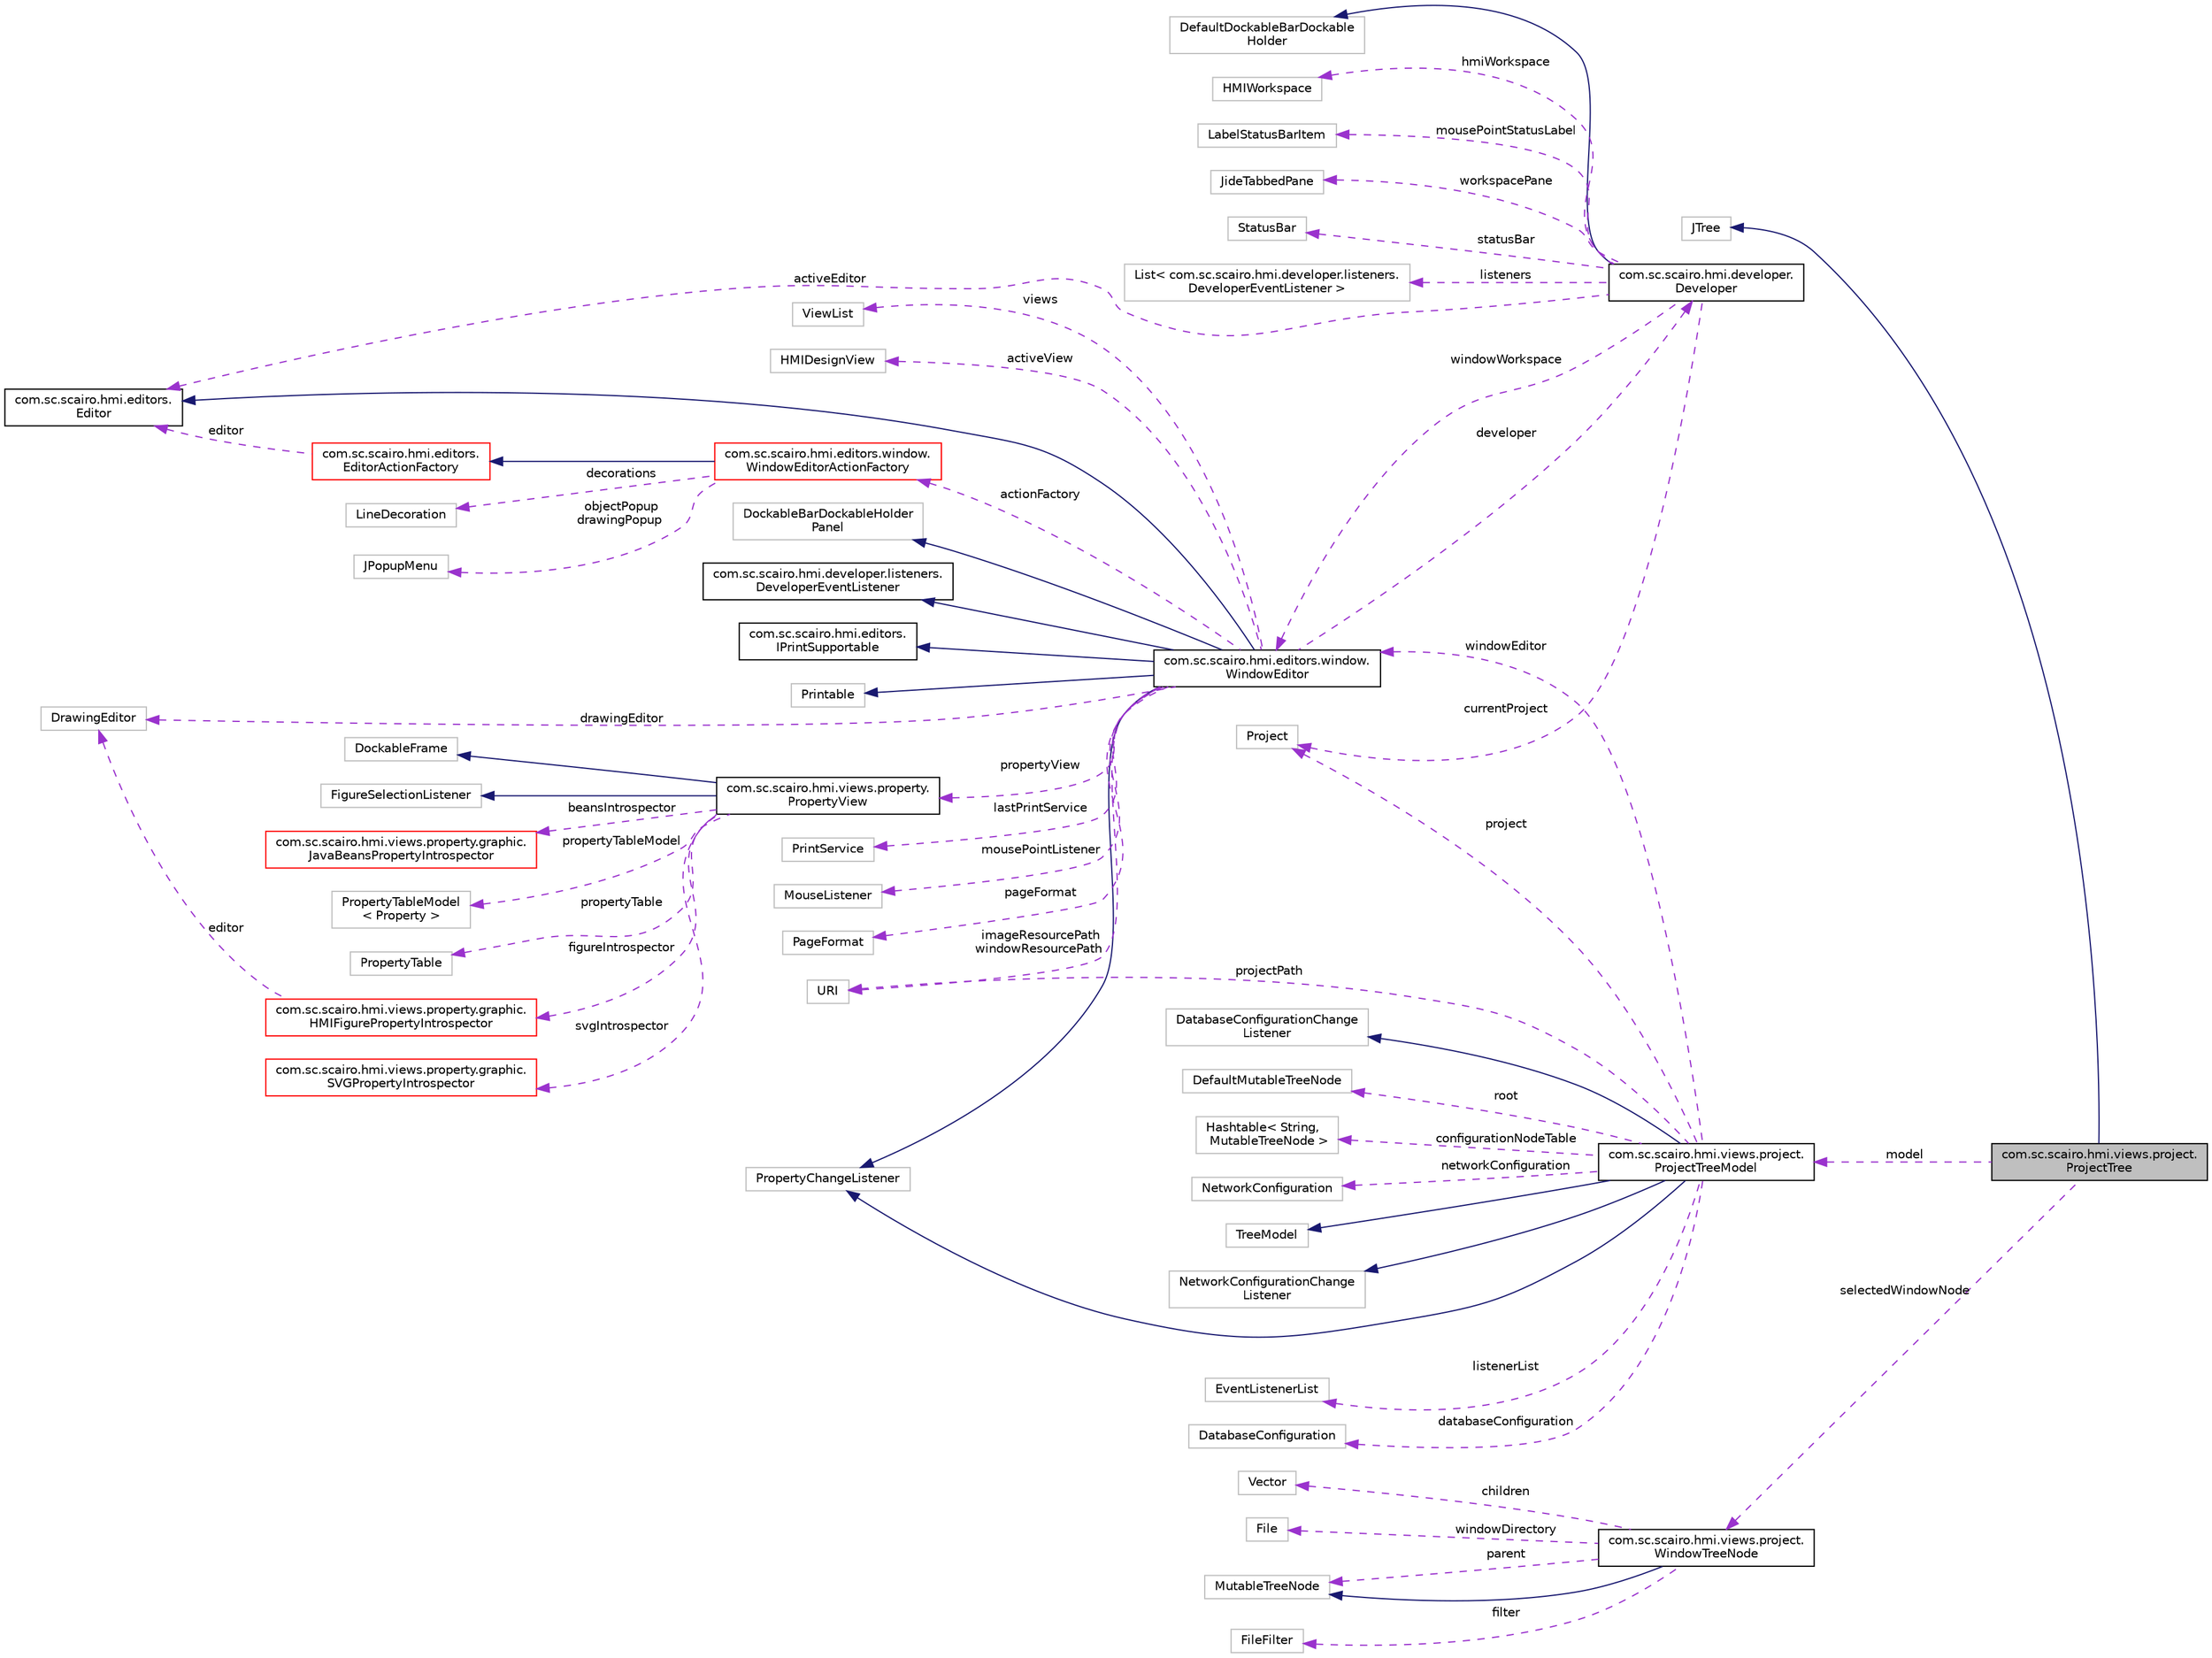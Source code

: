 digraph "com.sc.scairo.hmi.views.project.ProjectTree"
{
 // LATEX_PDF_SIZE
  edge [fontname="Helvetica",fontsize="10",labelfontname="Helvetica",labelfontsize="10"];
  node [fontname="Helvetica",fontsize="10",shape=record];
  rankdir="LR";
  Node1 [label="com.sc.scairo.hmi.views.project.\lProjectTree",height=0.2,width=0.4,color="black", fillcolor="grey75", style="filled", fontcolor="black",tooltip=" "];
  Node2 -> Node1 [dir="back",color="midnightblue",fontsize="10",style="solid",fontname="Helvetica"];
  Node2 [label="JTree",height=0.2,width=0.4,color="grey75", fillcolor="white", style="filled",tooltip=" "];
  Node3 -> Node1 [dir="back",color="darkorchid3",fontsize="10",style="dashed",label=" model" ,fontname="Helvetica"];
  Node3 [label="com.sc.scairo.hmi.views.project.\lProjectTreeModel",height=0.2,width=0.4,color="black", fillcolor="white", style="filled",URL="$classcom_1_1sc_1_1scairo_1_1hmi_1_1views_1_1project_1_1_project_tree_model.html",tooltip=" "];
  Node4 -> Node3 [dir="back",color="midnightblue",fontsize="10",style="solid",fontname="Helvetica"];
  Node4 [label="TreeModel",height=0.2,width=0.4,color="grey75", fillcolor="white", style="filled",tooltip=" "];
  Node5 -> Node3 [dir="back",color="midnightblue",fontsize="10",style="solid",fontname="Helvetica"];
  Node5 [label="NetworkConfigurationChange\lListener",height=0.2,width=0.4,color="grey75", fillcolor="white", style="filled",tooltip=" "];
  Node6 -> Node3 [dir="back",color="midnightblue",fontsize="10",style="solid",fontname="Helvetica"];
  Node6 [label="PropertyChangeListener",height=0.2,width=0.4,color="grey75", fillcolor="white", style="filled",tooltip=" "];
  Node7 -> Node3 [dir="back",color="midnightblue",fontsize="10",style="solid",fontname="Helvetica"];
  Node7 [label="DatabaseConfigurationChange\lListener",height=0.2,width=0.4,color="grey75", fillcolor="white", style="filled",tooltip=" "];
  Node8 -> Node3 [dir="back",color="darkorchid3",fontsize="10",style="dashed",label=" root" ,fontname="Helvetica"];
  Node8 [label="DefaultMutableTreeNode",height=0.2,width=0.4,color="grey75", fillcolor="white", style="filled",tooltip=" "];
  Node9 -> Node3 [dir="back",color="darkorchid3",fontsize="10",style="dashed",label=" windowEditor" ,fontname="Helvetica"];
  Node9 [label="com.sc.scairo.hmi.editors.window.\lWindowEditor",height=0.2,width=0.4,color="black", fillcolor="white", style="filled",URL="$classcom_1_1sc_1_1scairo_1_1hmi_1_1editors_1_1window_1_1_window_editor.html",tooltip=" "];
  Node10 -> Node9 [dir="back",color="midnightblue",fontsize="10",style="solid",fontname="Helvetica"];
  Node10 [label="DockableBarDockableHolder\lPanel",height=0.2,width=0.4,color="grey75", fillcolor="white", style="filled",tooltip=" "];
  Node11 -> Node9 [dir="back",color="midnightblue",fontsize="10",style="solid",fontname="Helvetica"];
  Node11 [label="com.sc.scairo.hmi.developer.listeners.\lDeveloperEventListener",height=0.2,width=0.4,color="black", fillcolor="white", style="filled",URL="$interfacecom_1_1sc_1_1scairo_1_1hmi_1_1developer_1_1listeners_1_1_developer_event_listener.html",tooltip=" "];
  Node6 -> Node9 [dir="back",color="midnightblue",fontsize="10",style="solid",fontname="Helvetica"];
  Node12 -> Node9 [dir="back",color="midnightblue",fontsize="10",style="solid",fontname="Helvetica"];
  Node12 [label="com.sc.scairo.hmi.editors.\lEditor",height=0.2,width=0.4,color="black", fillcolor="white", style="filled",URL="$interfacecom_1_1sc_1_1scairo_1_1hmi_1_1editors_1_1_editor.html",tooltip=" "];
  Node13 -> Node9 [dir="back",color="midnightblue",fontsize="10",style="solid",fontname="Helvetica"];
  Node13 [label="com.sc.scairo.hmi.editors.\lIPrintSupportable",height=0.2,width=0.4,color="black", fillcolor="white", style="filled",URL="$interfacecom_1_1sc_1_1scairo_1_1hmi_1_1editors_1_1_i_print_supportable.html",tooltip=" "];
  Node14 -> Node9 [dir="back",color="midnightblue",fontsize="10",style="solid",fontname="Helvetica"];
  Node14 [label="Printable",height=0.2,width=0.4,color="grey75", fillcolor="white", style="filled",tooltip=" "];
  Node15 -> Node9 [dir="back",color="darkorchid3",fontsize="10",style="dashed",label=" drawingEditor" ,fontname="Helvetica"];
  Node15 [label="DrawingEditor",height=0.2,width=0.4,color="grey75", fillcolor="white", style="filled",tooltip=" "];
  Node16 -> Node9 [dir="back",color="darkorchid3",fontsize="10",style="dashed",label=" lastPrintService" ,fontname="Helvetica"];
  Node16 [label="PrintService",height=0.2,width=0.4,color="grey75", fillcolor="white", style="filled",tooltip=" "];
  Node17 -> Node9 [dir="back",color="darkorchid3",fontsize="10",style="dashed",label=" mousePointListener" ,fontname="Helvetica"];
  Node17 [label="MouseListener",height=0.2,width=0.4,color="grey75", fillcolor="white", style="filled",tooltip=" "];
  Node18 -> Node9 [dir="back",color="darkorchid3",fontsize="10",style="dashed",label=" pageFormat" ,fontname="Helvetica"];
  Node18 [label="PageFormat",height=0.2,width=0.4,color="grey75", fillcolor="white", style="filled",tooltip=" "];
  Node19 -> Node9 [dir="back",color="darkorchid3",fontsize="10",style="dashed",label=" views" ,fontname="Helvetica"];
  Node19 [label="ViewList",height=0.2,width=0.4,color="grey75", fillcolor="white", style="filled",tooltip=" "];
  Node20 -> Node9 [dir="back",color="darkorchid3",fontsize="10",style="dashed",label=" imageResourcePath\nwindowResourcePath" ,fontname="Helvetica"];
  Node20 [label="URI",height=0.2,width=0.4,color="grey75", fillcolor="white", style="filled",tooltip=" "];
  Node21 -> Node9 [dir="back",color="darkorchid3",fontsize="10",style="dashed",label=" activeView" ,fontname="Helvetica"];
  Node21 [label="HMIDesignView",height=0.2,width=0.4,color="grey75", fillcolor="white", style="filled",tooltip=" "];
  Node22 -> Node9 [dir="back",color="darkorchid3",fontsize="10",style="dashed",label=" developer" ,fontname="Helvetica"];
  Node22 [label="com.sc.scairo.hmi.developer.\lDeveloper",height=0.2,width=0.4,color="black", fillcolor="white", style="filled",URL="$classcom_1_1sc_1_1scairo_1_1hmi_1_1developer_1_1_developer.html",tooltip=" "];
  Node23 -> Node22 [dir="back",color="midnightblue",fontsize="10",style="solid",fontname="Helvetica"];
  Node23 [label="DefaultDockableBarDockable\lHolder",height=0.2,width=0.4,color="grey75", fillcolor="white", style="filled",tooltip=" "];
  Node24 -> Node22 [dir="back",color="darkorchid3",fontsize="10",style="dashed",label=" hmiWorkspace" ,fontname="Helvetica"];
  Node24 [label="HMIWorkspace",height=0.2,width=0.4,color="grey75", fillcolor="white", style="filled",tooltip=" "];
  Node9 -> Node22 [dir="back",color="darkorchid3",fontsize="10",style="dashed",label=" windowWorkspace" ,fontname="Helvetica"];
  Node25 -> Node22 [dir="back",color="darkorchid3",fontsize="10",style="dashed",label=" mousePointStatusLabel" ,fontname="Helvetica"];
  Node25 [label="LabelStatusBarItem",height=0.2,width=0.4,color="grey75", fillcolor="white", style="filled",tooltip=" "];
  Node26 -> Node22 [dir="back",color="darkorchid3",fontsize="10",style="dashed",label=" workspacePane" ,fontname="Helvetica"];
  Node26 [label="JideTabbedPane",height=0.2,width=0.4,color="grey75", fillcolor="white", style="filled",tooltip=" "];
  Node27 -> Node22 [dir="back",color="darkorchid3",fontsize="10",style="dashed",label=" statusBar" ,fontname="Helvetica"];
  Node27 [label="StatusBar",height=0.2,width=0.4,color="grey75", fillcolor="white", style="filled",tooltip=" "];
  Node28 -> Node22 [dir="back",color="darkorchid3",fontsize="10",style="dashed",label=" currentProject" ,fontname="Helvetica"];
  Node28 [label="Project",height=0.2,width=0.4,color="grey75", fillcolor="white", style="filled",tooltip=" "];
  Node29 -> Node22 [dir="back",color="darkorchid3",fontsize="10",style="dashed",label=" listeners" ,fontname="Helvetica"];
  Node29 [label="List\< com.sc.scairo.hmi.developer.listeners.\lDeveloperEventListener \>",height=0.2,width=0.4,color="grey75", fillcolor="white", style="filled",tooltip=" "];
  Node12 -> Node22 [dir="back",color="darkorchid3",fontsize="10",style="dashed",label=" activeEditor" ,fontname="Helvetica"];
  Node30 -> Node9 [dir="back",color="darkorchid3",fontsize="10",style="dashed",label=" propertyView" ,fontname="Helvetica"];
  Node30 [label="com.sc.scairo.hmi.views.property.\lPropertyView",height=0.2,width=0.4,color="black", fillcolor="white", style="filled",URL="$classcom_1_1sc_1_1scairo_1_1hmi_1_1views_1_1property_1_1_property_view.html",tooltip=" "];
  Node31 -> Node30 [dir="back",color="midnightblue",fontsize="10",style="solid",fontname="Helvetica"];
  Node31 [label="DockableFrame",height=0.2,width=0.4,color="grey75", fillcolor="white", style="filled",tooltip=" "];
  Node32 -> Node30 [dir="back",color="midnightblue",fontsize="10",style="solid",fontname="Helvetica"];
  Node32 [label="FigureSelectionListener",height=0.2,width=0.4,color="grey75", fillcolor="white", style="filled",tooltip=" "];
  Node33 -> Node30 [dir="back",color="darkorchid3",fontsize="10",style="dashed",label=" beansIntrospector" ,fontname="Helvetica"];
  Node33 [label="com.sc.scairo.hmi.views.property.graphic.\lJavaBeansPropertyIntrospector",height=0.2,width=0.4,color="red", fillcolor="white", style="filled",URL="$classcom_1_1sc_1_1scairo_1_1hmi_1_1views_1_1property_1_1graphic_1_1_java_beans_property_introspector.html",tooltip=" "];
  Node47 -> Node30 [dir="back",color="darkorchid3",fontsize="10",style="dashed",label=" figureIntrospector" ,fontname="Helvetica"];
  Node47 [label="com.sc.scairo.hmi.views.property.graphic.\lHMIFigurePropertyIntrospector",height=0.2,width=0.4,color="red", fillcolor="white", style="filled",URL="$classcom_1_1sc_1_1scairo_1_1hmi_1_1views_1_1property_1_1graphic_1_1_h_m_i_figure_property_introspector.html",tooltip=" "];
  Node15 -> Node47 [dir="back",color="darkorchid3",fontsize="10",style="dashed",label=" editor" ,fontname="Helvetica"];
  Node51 -> Node30 [dir="back",color="darkorchid3",fontsize="10",style="dashed",label=" propertyTableModel" ,fontname="Helvetica"];
  Node51 [label="PropertyTableModel\l\< Property \>",height=0.2,width=0.4,color="grey75", fillcolor="white", style="filled",tooltip=" "];
  Node52 -> Node30 [dir="back",color="darkorchid3",fontsize="10",style="dashed",label=" propertyTable" ,fontname="Helvetica"];
  Node52 [label="PropertyTable",height=0.2,width=0.4,color="grey75", fillcolor="white", style="filled",tooltip=" "];
  Node53 -> Node30 [dir="back",color="darkorchid3",fontsize="10",style="dashed",label=" svgIntrospector" ,fontname="Helvetica"];
  Node53 [label="com.sc.scairo.hmi.views.property.graphic.\lSVGPropertyIntrospector",height=0.2,width=0.4,color="red", fillcolor="white", style="filled",URL="$classcom_1_1sc_1_1scairo_1_1hmi_1_1views_1_1property_1_1graphic_1_1_s_v_g_property_introspector.html",tooltip=" "];
  Node56 -> Node9 [dir="back",color="darkorchid3",fontsize="10",style="dashed",label=" actionFactory" ,fontname="Helvetica"];
  Node56 [label="com.sc.scairo.hmi.editors.window.\lWindowEditorActionFactory",height=0.2,width=0.4,color="red", fillcolor="white", style="filled",URL="$classcom_1_1sc_1_1scairo_1_1hmi_1_1editors_1_1window_1_1_window_editor_action_factory.html",tooltip=" "];
  Node57 -> Node56 [dir="back",color="midnightblue",fontsize="10",style="solid",fontname="Helvetica"];
  Node57 [label="com.sc.scairo.hmi.editors.\lEditorActionFactory",height=0.2,width=0.4,color="red", fillcolor="white", style="filled",URL="$classcom_1_1sc_1_1scairo_1_1hmi_1_1editors_1_1_editor_action_factory.html",tooltip=" "];
  Node12 -> Node57 [dir="back",color="darkorchid3",fontsize="10",style="dashed",label=" editor" ,fontname="Helvetica"];
  Node60 -> Node56 [dir="back",color="darkorchid3",fontsize="10",style="dashed",label=" objectPopup\ndrawingPopup" ,fontname="Helvetica"];
  Node60 [label="JPopupMenu",height=0.2,width=0.4,color="grey75", fillcolor="white", style="filled",tooltip=" "];
  Node61 -> Node56 [dir="back",color="darkorchid3",fontsize="10",style="dashed",label=" decorations" ,fontname="Helvetica"];
  Node61 [label="LineDecoration",height=0.2,width=0.4,color="grey75", fillcolor="white", style="filled",tooltip=" "];
  Node64 -> Node3 [dir="back",color="darkorchid3",fontsize="10",style="dashed",label=" configurationNodeTable" ,fontname="Helvetica"];
  Node64 [label="Hashtable\< String,\l MutableTreeNode \>",height=0.2,width=0.4,color="grey75", fillcolor="white", style="filled",tooltip=" "];
  Node65 -> Node3 [dir="back",color="darkorchid3",fontsize="10",style="dashed",label=" networkConfiguration" ,fontname="Helvetica"];
  Node65 [label="NetworkConfiguration",height=0.2,width=0.4,color="grey75", fillcolor="white", style="filled",tooltip=" "];
  Node66 -> Node3 [dir="back",color="darkorchid3",fontsize="10",style="dashed",label=" listenerList" ,fontname="Helvetica"];
  Node66 [label="EventListenerList",height=0.2,width=0.4,color="grey75", fillcolor="white", style="filled",tooltip=" "];
  Node20 -> Node3 [dir="back",color="darkorchid3",fontsize="10",style="dashed",label=" projectPath" ,fontname="Helvetica"];
  Node67 -> Node3 [dir="back",color="darkorchid3",fontsize="10",style="dashed",label=" databaseConfiguration" ,fontname="Helvetica"];
  Node67 [label="DatabaseConfiguration",height=0.2,width=0.4,color="grey75", fillcolor="white", style="filled",tooltip=" "];
  Node28 -> Node3 [dir="back",color="darkorchid3",fontsize="10",style="dashed",label=" project" ,fontname="Helvetica"];
  Node68 -> Node1 [dir="back",color="darkorchid3",fontsize="10",style="dashed",label=" selectedWindowNode" ,fontname="Helvetica"];
  Node68 [label="com.sc.scairo.hmi.views.project.\lWindowTreeNode",height=0.2,width=0.4,color="black", fillcolor="white", style="filled",URL="$classcom_1_1sc_1_1scairo_1_1hmi_1_1views_1_1project_1_1_window_tree_node.html",tooltip=" "];
  Node69 -> Node68 [dir="back",color="midnightblue",fontsize="10",style="solid",fontname="Helvetica"];
  Node69 [label="MutableTreeNode",height=0.2,width=0.4,color="grey75", fillcolor="white", style="filled",tooltip=" "];
  Node70 -> Node68 [dir="back",color="darkorchid3",fontsize="10",style="dashed",label=" filter" ,fontname="Helvetica"];
  Node70 [label="FileFilter",height=0.2,width=0.4,color="grey75", fillcolor="white", style="filled",tooltip=" "];
  Node69 -> Node68 [dir="back",color="darkorchid3",fontsize="10",style="dashed",label=" parent" ,fontname="Helvetica"];
  Node71 -> Node68 [dir="back",color="darkorchid3",fontsize="10",style="dashed",label=" children" ,fontname="Helvetica"];
  Node71 [label="Vector",height=0.2,width=0.4,color="grey75", fillcolor="white", style="filled",tooltip=" "];
  Node72 -> Node68 [dir="back",color="darkorchid3",fontsize="10",style="dashed",label=" windowDirectory" ,fontname="Helvetica"];
  Node72 [label="File",height=0.2,width=0.4,color="grey75", fillcolor="white", style="filled",tooltip=" "];
}
